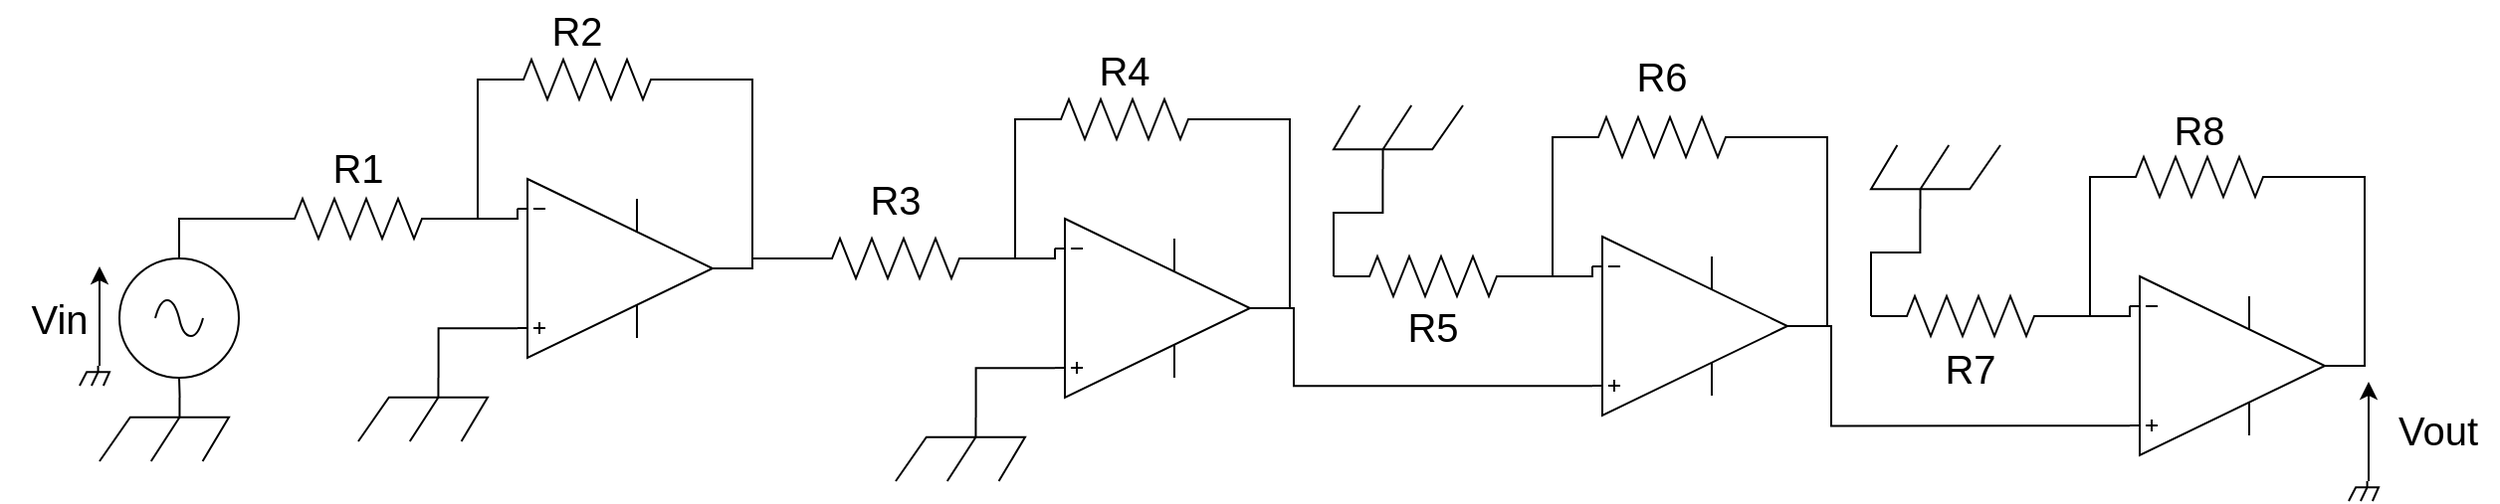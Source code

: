 <mxfile version="15.4.0" type="device"><diagram id="mE0Mx-o0yV0hG-OmcJ2g" name="Page-1"><mxGraphModel dx="1527" dy="388" grid="1" gridSize="10" guides="1" tooltips="1" connect="1" arrows="1" fold="1" page="1" pageScale="1" pageWidth="850" pageHeight="1100" math="0" shadow="0"><root><mxCell id="0"/><mxCell id="1" parent="0"/><mxCell id="gHRpxf-gbuuyfWToeBq0-4" style="edgeStyle=orthogonalEdgeStyle;rounded=0;orthogonalLoop=1;jettySize=auto;html=1;exitX=1;exitY=0.5;exitDx=0;exitDy=0;exitPerimeter=0;entryX=0;entryY=0.165;entryDx=0;entryDy=0;entryPerimeter=0;endArrow=none;endFill=0;" edge="1" parent="1" source="gHRpxf-gbuuyfWToeBq0-1" target="gHRpxf-gbuuyfWToeBq0-2"><mxGeometry relative="1" as="geometry"/></mxCell><mxCell id="gHRpxf-gbuuyfWToeBq0-1" value="" style="pointerEvents=1;verticalLabelPosition=bottom;shadow=0;dashed=0;align=center;html=1;verticalAlign=top;shape=mxgraph.electrical.resistors.resistor_2;" vertex="1" parent="1"><mxGeometry x="100" y="350" width="100" height="20" as="geometry"/></mxCell><mxCell id="gHRpxf-gbuuyfWToeBq0-2" value="" style="verticalLabelPosition=bottom;shadow=0;dashed=0;align=center;html=1;verticalAlign=top;shape=mxgraph.electrical.abstract.operational_amp_1;" vertex="1" parent="1"><mxGeometry x="230" y="340" width="98" height="90" as="geometry"/></mxCell><mxCell id="gHRpxf-gbuuyfWToeBq0-6" style="edgeStyle=orthogonalEdgeStyle;rounded=0;orthogonalLoop=1;jettySize=auto;html=1;exitX=0.62;exitY=0;exitDx=0;exitDy=0;exitPerimeter=0;entryX=0;entryY=0.835;entryDx=0;entryDy=0;entryPerimeter=0;endArrow=none;endFill=0;" edge="1" parent="1" source="gHRpxf-gbuuyfWToeBq0-5" target="gHRpxf-gbuuyfWToeBq0-2"><mxGeometry relative="1" as="geometry"/></mxCell><mxCell id="gHRpxf-gbuuyfWToeBq0-5" value="" style="pointerEvents=1;verticalLabelPosition=bottom;shadow=0;dashed=0;align=center;html=1;verticalAlign=top;shape=mxgraph.electrical.miscellaneous.chassis;" vertex="1" parent="1"><mxGeometry x="150" y="440" width="65" height="32" as="geometry"/></mxCell><mxCell id="gHRpxf-gbuuyfWToeBq0-8" style="edgeStyle=orthogonalEdgeStyle;rounded=0;orthogonalLoop=1;jettySize=auto;html=1;exitX=0.5;exitY=0;exitDx=0;exitDy=0;exitPerimeter=0;entryX=0;entryY=0.5;entryDx=0;entryDy=0;entryPerimeter=0;endArrow=none;endFill=0;" edge="1" parent="1" source="gHRpxf-gbuuyfWToeBq0-7" target="gHRpxf-gbuuyfWToeBq0-1"><mxGeometry relative="1" as="geometry"/></mxCell><mxCell id="gHRpxf-gbuuyfWToeBq0-7" value="" style="pointerEvents=1;verticalLabelPosition=bottom;shadow=0;dashed=0;align=center;html=1;verticalAlign=top;shape=mxgraph.electrical.signal_sources.source;aspect=fixed;points=[[0.5,0,0],[1,0.5,0],[0.5,1,0],[0,0.5,0]];elSignalType=ac;" vertex="1" parent="1"><mxGeometry x="30" y="380" width="60" height="60" as="geometry"/></mxCell><mxCell id="gHRpxf-gbuuyfWToeBq0-10" style="edgeStyle=orthogonalEdgeStyle;rounded=0;orthogonalLoop=1;jettySize=auto;html=1;exitX=0.62;exitY=0;exitDx=0;exitDy=0;exitPerimeter=0;entryX=0.5;entryY=1;entryDx=0;entryDy=0;entryPerimeter=0;endArrow=none;endFill=0;" edge="1" parent="1" source="gHRpxf-gbuuyfWToeBq0-9" target="gHRpxf-gbuuyfWToeBq0-7"><mxGeometry relative="1" as="geometry"/></mxCell><mxCell id="gHRpxf-gbuuyfWToeBq0-9" value="" style="pointerEvents=1;verticalLabelPosition=bottom;shadow=0;dashed=0;align=center;html=1;verticalAlign=top;shape=mxgraph.electrical.miscellaneous.chassis;" vertex="1" parent="1"><mxGeometry x="20" y="450" width="65" height="32" as="geometry"/></mxCell><mxCell id="gHRpxf-gbuuyfWToeBq0-12" style="edgeStyle=orthogonalEdgeStyle;rounded=0;orthogonalLoop=1;jettySize=auto;html=1;exitX=0;exitY=0.5;exitDx=0;exitDy=0;exitPerimeter=0;endArrow=none;endFill=0;" edge="1" parent="1" source="gHRpxf-gbuuyfWToeBq0-11"><mxGeometry relative="1" as="geometry"><mxPoint x="210" y="360" as="targetPoint"/><Array as="points"><mxPoint x="210" y="290"/></Array></mxGeometry></mxCell><mxCell id="gHRpxf-gbuuyfWToeBq0-13" style="edgeStyle=orthogonalEdgeStyle;rounded=0;orthogonalLoop=1;jettySize=auto;html=1;exitX=1;exitY=0.5;exitDx=0;exitDy=0;exitPerimeter=0;entryX=1;entryY=0.5;entryDx=0;entryDy=0;entryPerimeter=0;endArrow=none;endFill=0;" edge="1" parent="1" source="gHRpxf-gbuuyfWToeBq0-11" target="gHRpxf-gbuuyfWToeBq0-2"><mxGeometry relative="1" as="geometry"/></mxCell><mxCell id="gHRpxf-gbuuyfWToeBq0-11" value="" style="pointerEvents=1;verticalLabelPosition=bottom;shadow=0;dashed=0;align=center;html=1;verticalAlign=top;shape=mxgraph.electrical.resistors.resistor_2;" vertex="1" parent="1"><mxGeometry x="215" y="280" width="100" height="20" as="geometry"/></mxCell><mxCell id="gHRpxf-gbuuyfWToeBq0-26" style="edgeStyle=orthogonalEdgeStyle;rounded=0;orthogonalLoop=1;jettySize=auto;html=1;exitX=1;exitY=0.5;exitDx=0;exitDy=0;exitPerimeter=0;entryX=0;entryY=0.165;entryDx=0;entryDy=0;entryPerimeter=0;endArrow=none;endFill=0;" edge="1" parent="1" source="gHRpxf-gbuuyfWToeBq0-27" target="gHRpxf-gbuuyfWToeBq0-28"><mxGeometry relative="1" as="geometry"/></mxCell><mxCell id="gHRpxf-gbuuyfWToeBq0-38" style="edgeStyle=orthogonalEdgeStyle;rounded=0;orthogonalLoop=1;jettySize=auto;html=1;exitX=0;exitY=0.5;exitDx=0;exitDy=0;exitPerimeter=0;endArrow=none;endFill=0;" edge="1" parent="1" source="gHRpxf-gbuuyfWToeBq0-27"><mxGeometry relative="1" as="geometry"><mxPoint x="348" y="380" as="targetPoint"/></mxGeometry></mxCell><mxCell id="gHRpxf-gbuuyfWToeBq0-27" value="" style="pointerEvents=1;verticalLabelPosition=bottom;shadow=0;dashed=0;align=center;html=1;verticalAlign=top;shape=mxgraph.electrical.resistors.resistor_2;" vertex="1" parent="1"><mxGeometry x="370" y="370" width="100" height="20" as="geometry"/></mxCell><mxCell id="gHRpxf-gbuuyfWToeBq0-28" value="" style="verticalLabelPosition=bottom;shadow=0;dashed=0;align=center;html=1;verticalAlign=top;shape=mxgraph.electrical.abstract.operational_amp_1;" vertex="1" parent="1"><mxGeometry x="500" y="360" width="98" height="90" as="geometry"/></mxCell><mxCell id="gHRpxf-gbuuyfWToeBq0-29" style="edgeStyle=orthogonalEdgeStyle;rounded=0;orthogonalLoop=1;jettySize=auto;html=1;exitX=0.62;exitY=0;exitDx=0;exitDy=0;exitPerimeter=0;entryX=0;entryY=0.835;entryDx=0;entryDy=0;entryPerimeter=0;endArrow=none;endFill=0;" edge="1" parent="1" source="gHRpxf-gbuuyfWToeBq0-30" target="gHRpxf-gbuuyfWToeBq0-28"><mxGeometry relative="1" as="geometry"/></mxCell><mxCell id="gHRpxf-gbuuyfWToeBq0-30" value="" style="pointerEvents=1;verticalLabelPosition=bottom;shadow=0;dashed=0;align=center;html=1;verticalAlign=top;shape=mxgraph.electrical.miscellaneous.chassis;" vertex="1" parent="1"><mxGeometry x="420" y="460" width="65" height="32" as="geometry"/></mxCell><mxCell id="gHRpxf-gbuuyfWToeBq0-35" style="edgeStyle=orthogonalEdgeStyle;rounded=0;orthogonalLoop=1;jettySize=auto;html=1;exitX=0;exitY=0.5;exitDx=0;exitDy=0;exitPerimeter=0;endArrow=none;endFill=0;" edge="1" parent="1" source="gHRpxf-gbuuyfWToeBq0-37"><mxGeometry relative="1" as="geometry"><mxPoint x="480" y="380.0" as="targetPoint"/><Array as="points"><mxPoint x="480" y="310"/></Array></mxGeometry></mxCell><mxCell id="gHRpxf-gbuuyfWToeBq0-36" style="edgeStyle=orthogonalEdgeStyle;rounded=0;orthogonalLoop=1;jettySize=auto;html=1;exitX=1;exitY=0.5;exitDx=0;exitDy=0;exitPerimeter=0;entryX=1;entryY=0.5;entryDx=0;entryDy=0;entryPerimeter=0;endArrow=none;endFill=0;" edge="1" parent="1" source="gHRpxf-gbuuyfWToeBq0-37" target="gHRpxf-gbuuyfWToeBq0-28"><mxGeometry relative="1" as="geometry"/></mxCell><mxCell id="gHRpxf-gbuuyfWToeBq0-37" value="" style="pointerEvents=1;verticalLabelPosition=bottom;shadow=0;dashed=0;align=center;html=1;verticalAlign=top;shape=mxgraph.electrical.resistors.resistor_2;" vertex="1" parent="1"><mxGeometry x="485" y="300" width="100" height="20" as="geometry"/></mxCell><mxCell id="gHRpxf-gbuuyfWToeBq0-39" style="edgeStyle=orthogonalEdgeStyle;rounded=0;orthogonalLoop=1;jettySize=auto;html=1;exitX=1;exitY=0.5;exitDx=0;exitDy=0;exitPerimeter=0;entryX=0;entryY=0.165;entryDx=0;entryDy=0;entryPerimeter=0;endArrow=none;endFill=0;" edge="1" parent="1" source="gHRpxf-gbuuyfWToeBq0-40" target="gHRpxf-gbuuyfWToeBq0-41"><mxGeometry relative="1" as="geometry"/></mxCell><mxCell id="gHRpxf-gbuuyfWToeBq0-40" value="" style="pointerEvents=1;verticalLabelPosition=bottom;shadow=0;dashed=0;align=center;html=1;verticalAlign=top;shape=mxgraph.electrical.resistors.resistor_2;" vertex="1" parent="1"><mxGeometry x="640" y="379" width="100" height="20" as="geometry"/></mxCell><mxCell id="gHRpxf-gbuuyfWToeBq0-64" style="edgeStyle=orthogonalEdgeStyle;rounded=0;orthogonalLoop=1;jettySize=auto;html=1;exitX=0;exitY=0.835;exitDx=0;exitDy=0;exitPerimeter=0;entryX=1;entryY=0.5;entryDx=0;entryDy=0;entryPerimeter=0;endArrow=none;endFill=0;" edge="1" parent="1" source="gHRpxf-gbuuyfWToeBq0-41" target="gHRpxf-gbuuyfWToeBq0-28"><mxGeometry relative="1" as="geometry"><Array as="points"><mxPoint x="620" y="444"/><mxPoint x="620" y="405"/></Array></mxGeometry></mxCell><mxCell id="gHRpxf-gbuuyfWToeBq0-41" value="" style="verticalLabelPosition=bottom;shadow=0;dashed=0;align=center;html=1;verticalAlign=top;shape=mxgraph.electrical.abstract.operational_amp_1;" vertex="1" parent="1"><mxGeometry x="770" y="369" width="98" height="90" as="geometry"/></mxCell><mxCell id="gHRpxf-gbuuyfWToeBq0-48" style="edgeStyle=orthogonalEdgeStyle;rounded=0;orthogonalLoop=1;jettySize=auto;html=1;exitX=0;exitY=0.5;exitDx=0;exitDy=0;exitPerimeter=0;endArrow=none;endFill=0;" edge="1" parent="1" source="gHRpxf-gbuuyfWToeBq0-50"><mxGeometry relative="1" as="geometry"><mxPoint x="750" y="389" as="targetPoint"/><Array as="points"><mxPoint x="750" y="319"/></Array></mxGeometry></mxCell><mxCell id="gHRpxf-gbuuyfWToeBq0-49" style="edgeStyle=orthogonalEdgeStyle;rounded=0;orthogonalLoop=1;jettySize=auto;html=1;exitX=1;exitY=0.5;exitDx=0;exitDy=0;exitPerimeter=0;entryX=1;entryY=0.5;entryDx=0;entryDy=0;entryPerimeter=0;endArrow=none;endFill=0;" edge="1" parent="1" source="gHRpxf-gbuuyfWToeBq0-50" target="gHRpxf-gbuuyfWToeBq0-41"><mxGeometry relative="1" as="geometry"/></mxCell><mxCell id="gHRpxf-gbuuyfWToeBq0-50" value="" style="pointerEvents=1;verticalLabelPosition=bottom;shadow=0;dashed=0;align=center;html=1;verticalAlign=top;shape=mxgraph.electrical.resistors.resistor_2;" vertex="1" parent="1"><mxGeometry x="755" y="309" width="100" height="20" as="geometry"/></mxCell><mxCell id="gHRpxf-gbuuyfWToeBq0-51" style="edgeStyle=orthogonalEdgeStyle;rounded=0;orthogonalLoop=1;jettySize=auto;html=1;exitX=1;exitY=0.5;exitDx=0;exitDy=0;exitPerimeter=0;entryX=0;entryY=0.165;entryDx=0;entryDy=0;entryPerimeter=0;endArrow=none;endFill=0;" edge="1" parent="1" source="gHRpxf-gbuuyfWToeBq0-53" target="gHRpxf-gbuuyfWToeBq0-54"><mxGeometry relative="1" as="geometry"/></mxCell><mxCell id="gHRpxf-gbuuyfWToeBq0-53" value="" style="pointerEvents=1;verticalLabelPosition=bottom;shadow=0;dashed=0;align=center;html=1;verticalAlign=top;shape=mxgraph.electrical.resistors.resistor_2;" vertex="1" parent="1"><mxGeometry x="910" y="399" width="100" height="20" as="geometry"/></mxCell><mxCell id="gHRpxf-gbuuyfWToeBq0-60" style="edgeStyle=orthogonalEdgeStyle;rounded=0;orthogonalLoop=1;jettySize=auto;html=1;exitX=0;exitY=0.835;exitDx=0;exitDy=0;exitPerimeter=0;entryX=1;entryY=0.5;entryDx=0;entryDy=0;entryPerimeter=0;endArrow=none;endFill=0;" edge="1" parent="1" source="gHRpxf-gbuuyfWToeBq0-54" target="gHRpxf-gbuuyfWToeBq0-41"><mxGeometry relative="1" as="geometry"><Array as="points"><mxPoint x="890" y="464"/><mxPoint x="890" y="414"/></Array></mxGeometry></mxCell><mxCell id="gHRpxf-gbuuyfWToeBq0-54" value="" style="verticalLabelPosition=bottom;shadow=0;dashed=0;align=center;html=1;verticalAlign=top;shape=mxgraph.electrical.abstract.operational_amp_1;" vertex="1" parent="1"><mxGeometry x="1040" y="389" width="98" height="90" as="geometry"/></mxCell><mxCell id="gHRpxf-gbuuyfWToeBq0-57" style="edgeStyle=orthogonalEdgeStyle;rounded=0;orthogonalLoop=1;jettySize=auto;html=1;exitX=0;exitY=0.5;exitDx=0;exitDy=0;exitPerimeter=0;endArrow=none;endFill=0;" edge="1" parent="1" source="gHRpxf-gbuuyfWToeBq0-59"><mxGeometry relative="1" as="geometry"><mxPoint x="1020" y="409" as="targetPoint"/><Array as="points"><mxPoint x="1020" y="339"/></Array></mxGeometry></mxCell><mxCell id="gHRpxf-gbuuyfWToeBq0-58" style="edgeStyle=orthogonalEdgeStyle;rounded=0;orthogonalLoop=1;jettySize=auto;html=1;exitX=1;exitY=0.5;exitDx=0;exitDy=0;exitPerimeter=0;entryX=1;entryY=0.5;entryDx=0;entryDy=0;entryPerimeter=0;endArrow=none;endFill=0;" edge="1" parent="1" source="gHRpxf-gbuuyfWToeBq0-59" target="gHRpxf-gbuuyfWToeBq0-54"><mxGeometry relative="1" as="geometry"/></mxCell><mxCell id="gHRpxf-gbuuyfWToeBq0-59" value="" style="pointerEvents=1;verticalLabelPosition=bottom;shadow=0;dashed=0;align=center;html=1;verticalAlign=top;shape=mxgraph.electrical.resistors.resistor_2;" vertex="1" parent="1"><mxGeometry x="1025" y="329" width="100" height="20" as="geometry"/></mxCell><mxCell id="gHRpxf-gbuuyfWToeBq0-62" style="edgeStyle=orthogonalEdgeStyle;rounded=0;orthogonalLoop=1;jettySize=auto;html=1;exitX=0.62;exitY=0;exitDx=0;exitDy=0;exitPerimeter=0;entryX=0;entryY=0.5;entryDx=0;entryDy=0;entryPerimeter=0;endArrow=none;endFill=0;" edge="1" parent="1" source="gHRpxf-gbuuyfWToeBq0-61" target="gHRpxf-gbuuyfWToeBq0-53"><mxGeometry relative="1" as="geometry"><Array as="points"><mxPoint x="935" y="377"/><mxPoint x="910" y="377"/></Array></mxGeometry></mxCell><mxCell id="gHRpxf-gbuuyfWToeBq0-61" value="" style="pointerEvents=1;verticalLabelPosition=bottom;shadow=0;dashed=0;align=center;html=1;verticalAlign=top;shape=mxgraph.electrical.miscellaneous.chassis;rotation=-180;" vertex="1" parent="1"><mxGeometry x="910" y="323" width="65" height="32" as="geometry"/></mxCell><mxCell id="gHRpxf-gbuuyfWToeBq0-65" style="edgeStyle=orthogonalEdgeStyle;rounded=0;orthogonalLoop=1;jettySize=auto;html=1;exitX=0.62;exitY=0;exitDx=0;exitDy=0;exitPerimeter=0;entryX=0;entryY=0.5;entryDx=0;entryDy=0;entryPerimeter=0;endArrow=none;endFill=0;" edge="1" parent="1" source="gHRpxf-gbuuyfWToeBq0-66"><mxGeometry relative="1" as="geometry"><mxPoint x="640" y="389" as="targetPoint"/><Array as="points"><mxPoint x="665" y="357"/><mxPoint x="640" y="357"/></Array></mxGeometry></mxCell><mxCell id="gHRpxf-gbuuyfWToeBq0-66" value="" style="pointerEvents=1;verticalLabelPosition=bottom;shadow=0;dashed=0;align=center;html=1;verticalAlign=top;shape=mxgraph.electrical.miscellaneous.chassis;rotation=-180;" vertex="1" parent="1"><mxGeometry x="640" y="303" width="65" height="32" as="geometry"/></mxCell><mxCell id="gHRpxf-gbuuyfWToeBq0-67" value="" style="curved=1;endArrow=classic;html=1;rounded=0;edgeStyle=orthogonalEdgeStyle;" edge="1" parent="1"><mxGeometry width="50" height="50" relative="1" as="geometry"><mxPoint x="1160" y="492" as="sourcePoint"/><mxPoint x="1160" y="442" as="targetPoint"/><Array as="points"><mxPoint x="1160" y="470"/><mxPoint x="1160" y="470"/></Array></mxGeometry></mxCell><mxCell id="gHRpxf-gbuuyfWToeBq0-68" value="" style="pointerEvents=1;verticalLabelPosition=bottom;shadow=0;dashed=0;align=center;html=1;verticalAlign=top;shape=mxgraph.electrical.miscellaneous.chassis;rotation=0;" vertex="1" parent="1"><mxGeometry x="1150" y="492" width="15" height="10" as="geometry"/></mxCell><mxCell id="gHRpxf-gbuuyfWToeBq0-69" value="Vout" style="text;html=1;strokeColor=none;fillColor=none;align=center;verticalAlign=middle;whiteSpace=wrap;rounded=0;fontSize=20;" vertex="1" parent="1"><mxGeometry x="1165" y="451" width="60" height="30" as="geometry"/></mxCell><mxCell id="gHRpxf-gbuuyfWToeBq0-70" value="" style="curved=1;endArrow=classic;html=1;rounded=0;edgeStyle=orthogonalEdgeStyle;" edge="1" parent="1"><mxGeometry width="50" height="50" relative="1" as="geometry"><mxPoint x="20" y="434" as="sourcePoint"/><mxPoint x="20" y="384" as="targetPoint"/><Array as="points"><mxPoint x="20" y="412"/><mxPoint x="20" y="412"/></Array></mxGeometry></mxCell><mxCell id="gHRpxf-gbuuyfWToeBq0-71" value="" style="pointerEvents=1;verticalLabelPosition=bottom;shadow=0;dashed=0;align=center;html=1;verticalAlign=top;shape=mxgraph.electrical.miscellaneous.chassis;rotation=0;" vertex="1" parent="1"><mxGeometry x="10" y="434" width="15" height="10" as="geometry"/></mxCell><mxCell id="gHRpxf-gbuuyfWToeBq0-72" value="Vin" style="text;html=1;strokeColor=none;fillColor=none;align=center;verticalAlign=middle;whiteSpace=wrap;rounded=0;fontSize=20;" vertex="1" parent="1"><mxGeometry x="-30" y="395" width="60" height="30" as="geometry"/></mxCell><mxCell id="gHRpxf-gbuuyfWToeBq0-73" value="R1" style="text;html=1;strokeColor=none;fillColor=none;align=center;verticalAlign=middle;whiteSpace=wrap;rounded=0;fontSize=20;" vertex="1" parent="1"><mxGeometry x="120" y="319" width="60" height="30" as="geometry"/></mxCell><mxCell id="gHRpxf-gbuuyfWToeBq0-74" value="R2" style="text;html=1;strokeColor=none;fillColor=none;align=center;verticalAlign=middle;whiteSpace=wrap;rounded=0;fontSize=20;" vertex="1" parent="1"><mxGeometry x="230" y="250" width="60" height="30" as="geometry"/></mxCell><mxCell id="gHRpxf-gbuuyfWToeBq0-75" value="R3" style="text;html=1;strokeColor=none;fillColor=none;align=center;verticalAlign=middle;whiteSpace=wrap;rounded=0;fontSize=20;" vertex="1" parent="1"><mxGeometry x="390" y="335" width="60" height="30" as="geometry"/></mxCell><mxCell id="gHRpxf-gbuuyfWToeBq0-76" value="R4" style="text;html=1;strokeColor=none;fillColor=none;align=center;verticalAlign=middle;whiteSpace=wrap;rounded=0;fontSize=20;" vertex="1" parent="1"><mxGeometry x="505" y="270" width="60" height="30" as="geometry"/></mxCell><mxCell id="gHRpxf-gbuuyfWToeBq0-77" value="R5" style="text;html=1;strokeColor=none;fillColor=none;align=center;verticalAlign=middle;whiteSpace=wrap;rounded=0;fontSize=20;" vertex="1" parent="1"><mxGeometry x="660" y="399" width="60" height="30" as="geometry"/></mxCell><mxCell id="gHRpxf-gbuuyfWToeBq0-78" value="R6" style="text;html=1;strokeColor=none;fillColor=none;align=center;verticalAlign=middle;whiteSpace=wrap;rounded=0;fontSize=20;" vertex="1" parent="1"><mxGeometry x="775" y="273" width="60" height="30" as="geometry"/></mxCell><mxCell id="gHRpxf-gbuuyfWToeBq0-79" value="R7" style="text;html=1;strokeColor=none;fillColor=none;align=center;verticalAlign=middle;whiteSpace=wrap;rounded=0;fontSize=20;" vertex="1" parent="1"><mxGeometry x="930" y="420" width="60" height="30" as="geometry"/></mxCell><mxCell id="gHRpxf-gbuuyfWToeBq0-80" value="R8" style="text;html=1;strokeColor=none;fillColor=none;align=center;verticalAlign=middle;whiteSpace=wrap;rounded=0;fontSize=20;" vertex="1" parent="1"><mxGeometry x="1045" y="300" width="60" height="30" as="geometry"/></mxCell></root></mxGraphModel></diagram></mxfile>
